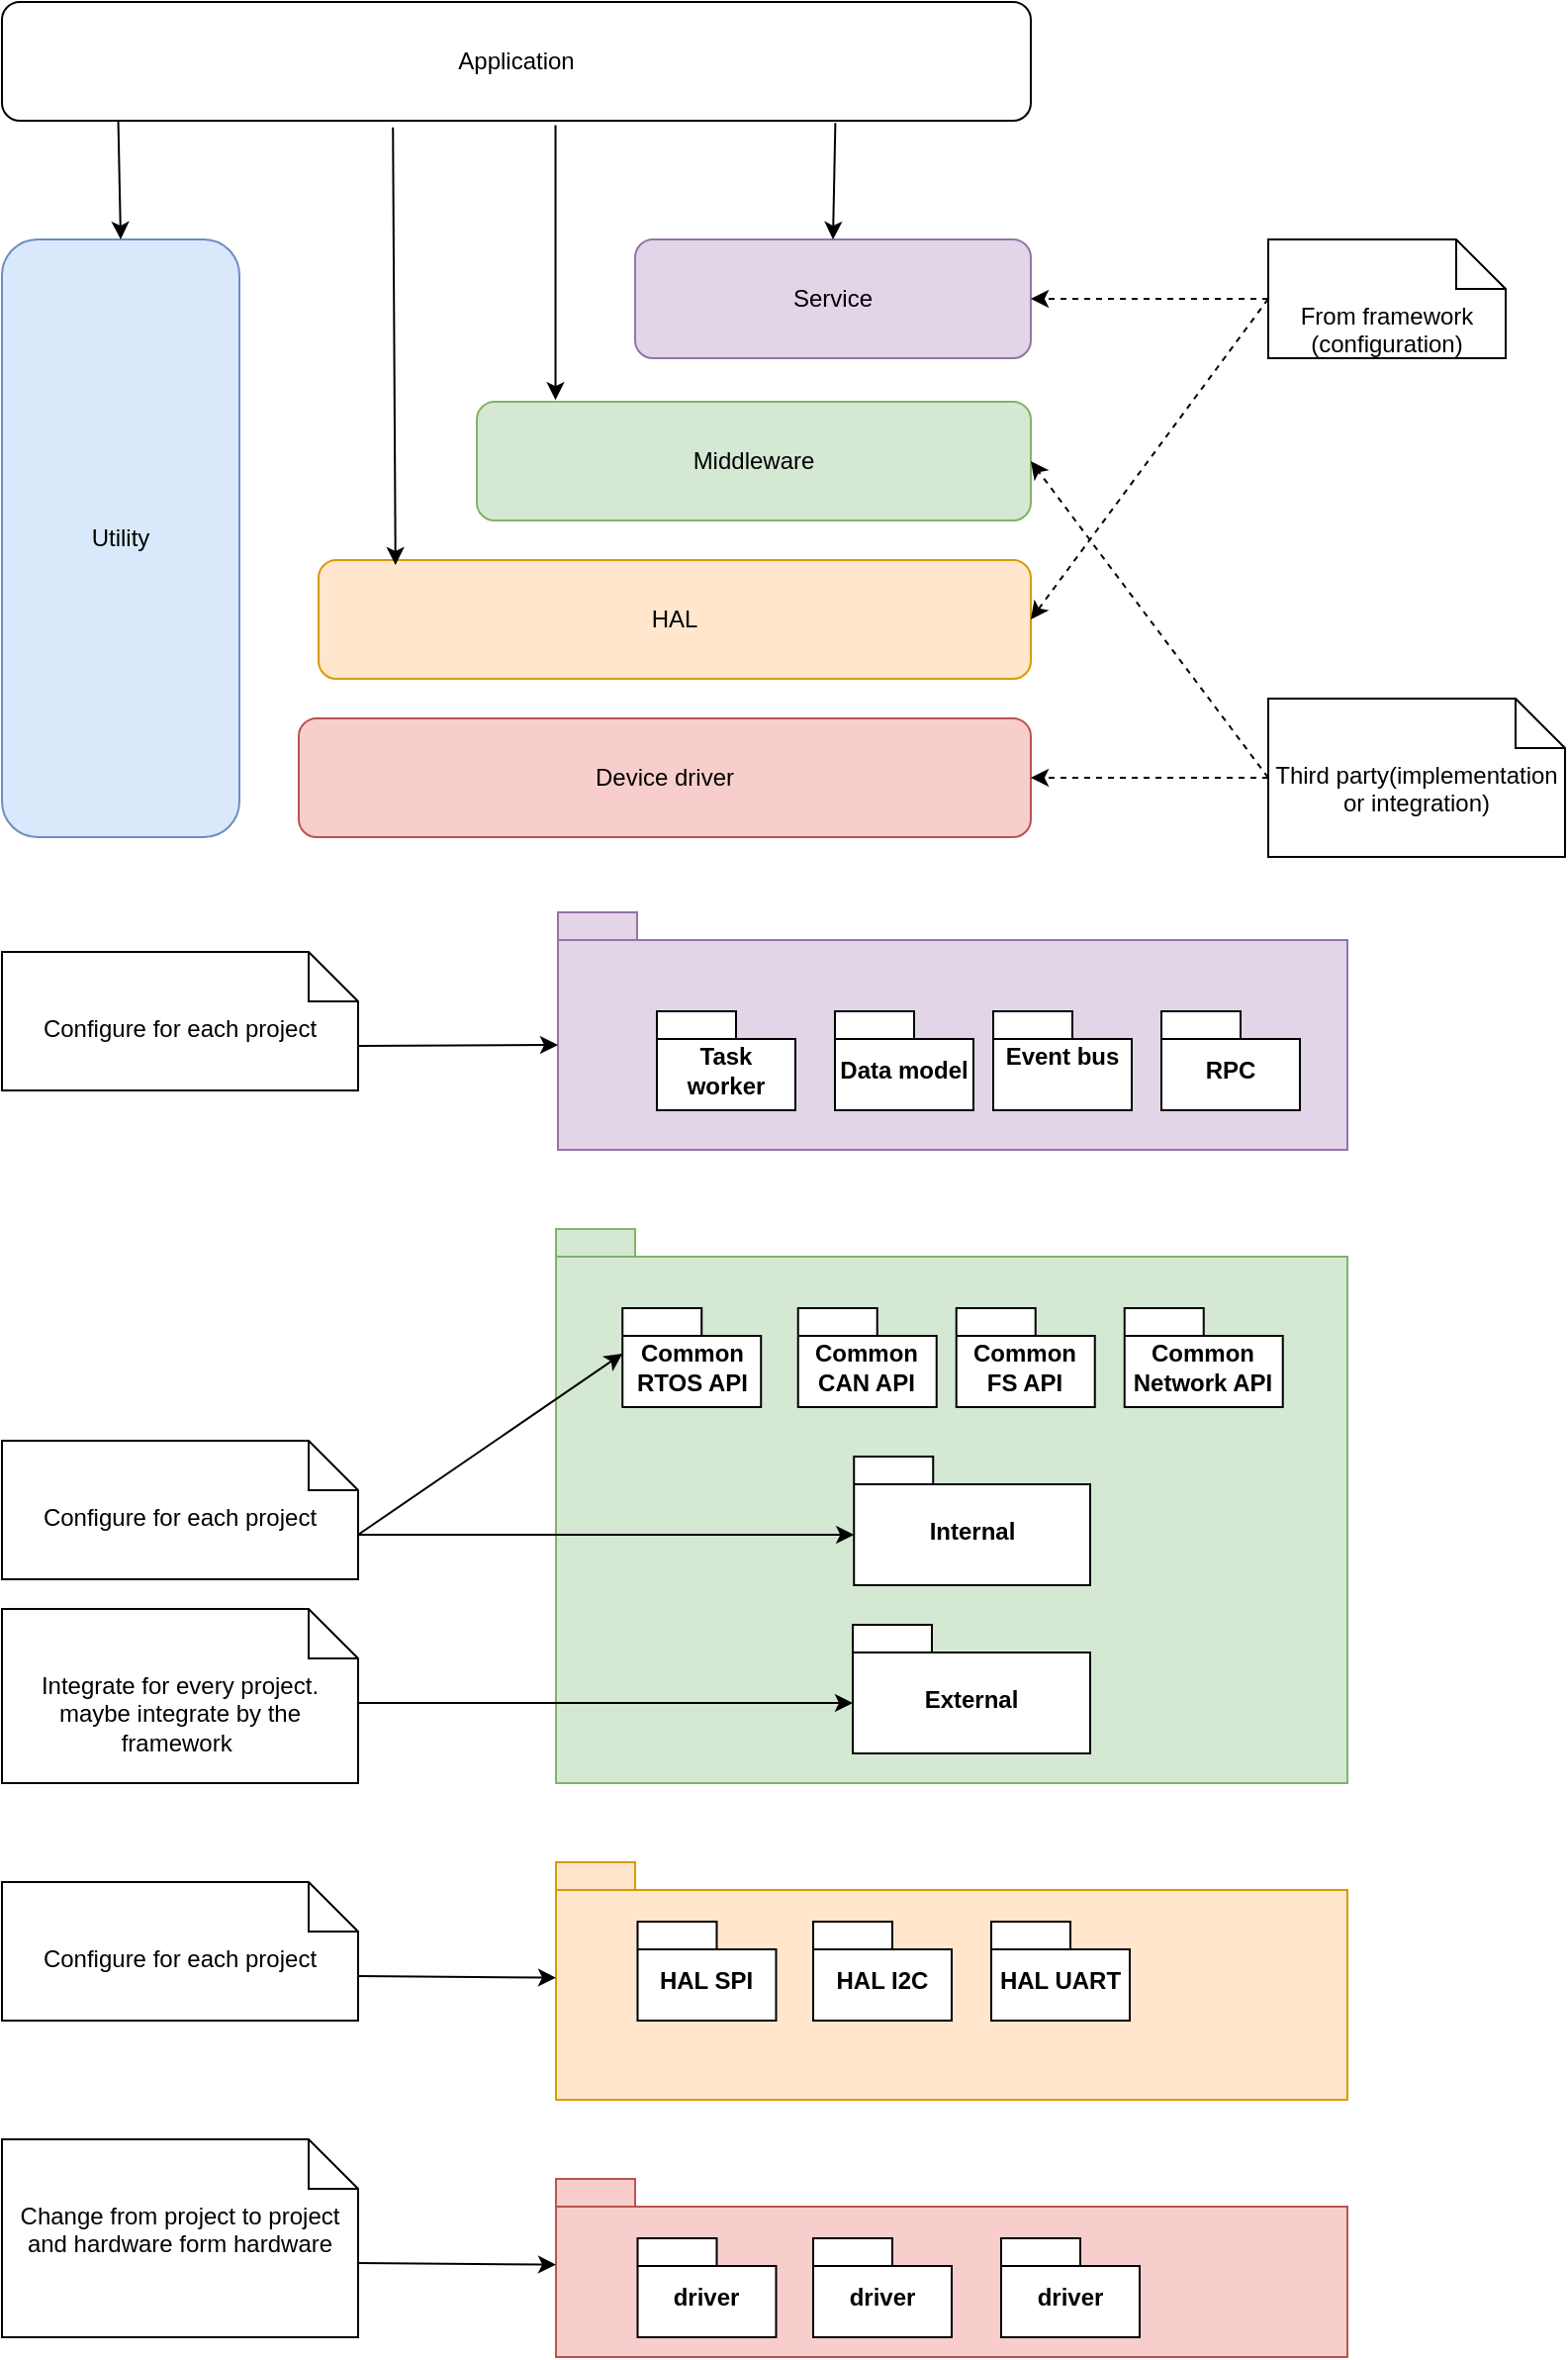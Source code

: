 <mxfile pages="2">
    <diagram id="LRWIJSUy15dSj3HW8Kv9" name="general architecture">
        <mxGraphModel dx="3064" dy="1662" grid="1" gridSize="10" guides="1" tooltips="1" connect="1" arrows="1" fold="1" page="1" pageScale="1" pageWidth="850" pageHeight="1100" math="0" shadow="0">
            <root>
                <mxCell id="0"/>
                <mxCell id="1" parent="0"/>
                <mxCell id="P1xHpq-xrE6-KQtxR4vC-1" value="Utility" style="rounded=1;whiteSpace=wrap;html=1;fillColor=#dae8fc;strokeColor=#6c8ebf;" parent="1" vertex="1">
                    <mxGeometry x="-1600" y="-980" width="120" height="302" as="geometry"/>
                </mxCell>
                <mxCell id="P1xHpq-xrE6-KQtxR4vC-3" value="Middleware" style="rounded=1;whiteSpace=wrap;html=1;fillColor=#d5e8d4;strokeColor=#82b366;" parent="1" vertex="1">
                    <mxGeometry x="-1360" y="-898" width="280" height="60" as="geometry"/>
                </mxCell>
                <mxCell id="P1xHpq-xrE6-KQtxR4vC-4" value="HAL" style="rounded=1;whiteSpace=wrap;html=1;fillColor=#ffe6cc;strokeColor=#d79b00;" parent="1" vertex="1">
                    <mxGeometry x="-1440" y="-818" width="360" height="60" as="geometry"/>
                </mxCell>
                <mxCell id="P1xHpq-xrE6-KQtxR4vC-6" value="Device driver" style="rounded=1;whiteSpace=wrap;html=1;fillColor=#f8cecc;strokeColor=#b85450;" parent="1" vertex="1">
                    <mxGeometry x="-1450" y="-738" width="370" height="60" as="geometry"/>
                </mxCell>
                <mxCell id="P1xHpq-xrE6-KQtxR4vC-7" value="From framework&lt;div&gt;(configuration)&lt;/div&gt;" style="shape=note2;boundedLbl=1;whiteSpace=wrap;html=1;size=25;verticalAlign=top;align=center;" parent="1" vertex="1">
                    <mxGeometry x="-960" y="-980" width="120" height="60" as="geometry"/>
                </mxCell>
                <mxCell id="P1xHpq-xrE6-KQtxR4vC-12" value="Third party(implementation or integration)" style="shape=note2;boundedLbl=1;whiteSpace=wrap;html=1;size=25;verticalAlign=top;align=center;" parent="1" vertex="1">
                    <mxGeometry x="-960" y="-748" width="150" height="80" as="geometry"/>
                </mxCell>
                <mxCell id="15kII1XaTbI3W1ZtqC0y-1" value="" style="shape=folder;fontStyle=1;spacingTop=10;tabWidth=40;tabHeight=14;tabPosition=left;html=1;whiteSpace=wrap;fillColor=#e1d5e7;strokeColor=#9673a6;" parent="1" vertex="1">
                    <mxGeometry x="-1319" y="-640" width="399" height="120" as="geometry"/>
                </mxCell>
                <mxCell id="15kII1XaTbI3W1ZtqC0y-2" value="Task worker" style="shape=folder;fontStyle=1;spacingTop=10;tabWidth=40;tabHeight=14;tabPosition=left;html=1;whiteSpace=wrap;" parent="1" vertex="1">
                    <mxGeometry x="-1269" y="-590" width="70" height="50" as="geometry"/>
                </mxCell>
                <mxCell id="15kII1XaTbI3W1ZtqC0y-3" value="Data model" style="shape=folder;fontStyle=1;spacingTop=10;tabWidth=40;tabHeight=14;tabPosition=left;html=1;whiteSpace=wrap;" parent="1" vertex="1">
                    <mxGeometry x="-1179" y="-590" width="70" height="50" as="geometry"/>
                </mxCell>
                <mxCell id="15kII1XaTbI3W1ZtqC0y-4" value="Event bus&lt;div&gt;&lt;br&gt;&lt;/div&gt;" style="shape=folder;fontStyle=1;spacingTop=10;tabWidth=40;tabHeight=14;tabPosition=left;html=1;whiteSpace=wrap;verticalAlign=middle;" parent="1" vertex="1">
                    <mxGeometry x="-1099" y="-590" width="70" height="50" as="geometry"/>
                </mxCell>
                <mxCell id="15kII1XaTbI3W1ZtqC0y-5" value="&lt;div&gt;RPC&lt;/div&gt;" style="shape=folder;fontStyle=1;spacingTop=10;tabWidth=40;tabHeight=14;tabPosition=left;html=1;whiteSpace=wrap;verticalAlign=middle;" parent="1" vertex="1">
                    <mxGeometry x="-1014" y="-590" width="70" height="50" as="geometry"/>
                </mxCell>
                <mxCell id="15kII1XaTbI3W1ZtqC0y-11" value="" style="shape=folder;fontStyle=1;spacingTop=10;tabWidth=40;tabHeight=14;tabPosition=left;html=1;whiteSpace=wrap;fillColor=#d5e8d4;strokeColor=#82b366;" parent="1" vertex="1">
                    <mxGeometry x="-1320" y="-480" width="400" height="280" as="geometry"/>
                </mxCell>
                <mxCell id="15kII1XaTbI3W1ZtqC0y-12" value="Internal" style="shape=folder;fontStyle=1;spacingTop=10;tabWidth=40;tabHeight=14;tabPosition=left;html=1;whiteSpace=wrap;" parent="1" vertex="1">
                    <mxGeometry x="-1169.38" y="-365" width="119.38" height="65" as="geometry"/>
                </mxCell>
                <mxCell id="15kII1XaTbI3W1ZtqC0y-13" value="External" style="shape=folder;fontStyle=1;spacingTop=10;tabWidth=40;tabHeight=14;tabPosition=left;html=1;whiteSpace=wrap;" parent="1" vertex="1">
                    <mxGeometry x="-1170" y="-280" width="120" height="65" as="geometry"/>
                </mxCell>
                <mxCell id="15kII1XaTbI3W1ZtqC0y-14" value="" style="shape=folder;fontStyle=1;spacingTop=10;tabWidth=40;tabHeight=14;tabPosition=left;html=1;whiteSpace=wrap;fillColor=#ffe6cc;strokeColor=#d79b00;" parent="1" vertex="1">
                    <mxGeometry x="-1320" y="-160" width="400" height="120" as="geometry"/>
                </mxCell>
                <mxCell id="15kII1XaTbI3W1ZtqC0y-15" value="HAL SPI" style="shape=folder;fontStyle=1;spacingTop=10;tabWidth=40;tabHeight=14;tabPosition=left;html=1;whiteSpace=wrap;" parent="1" vertex="1">
                    <mxGeometry x="-1278.75" y="-130" width="70" height="50" as="geometry"/>
                </mxCell>
                <mxCell id="15kII1XaTbI3W1ZtqC0y-16" value="HAL I2C" style="shape=folder;fontStyle=1;spacingTop=10;tabWidth=40;tabHeight=14;tabPosition=left;html=1;whiteSpace=wrap;" parent="1" vertex="1">
                    <mxGeometry x="-1190" y="-130" width="70" height="50" as="geometry"/>
                </mxCell>
                <mxCell id="15kII1XaTbI3W1ZtqC0y-17" value="HAL UART" style="shape=folder;fontStyle=1;spacingTop=10;tabWidth=40;tabHeight=14;tabPosition=left;html=1;whiteSpace=wrap;" parent="1" vertex="1">
                    <mxGeometry x="-1100" y="-130" width="70" height="50" as="geometry"/>
                </mxCell>
                <mxCell id="15kII1XaTbI3W1ZtqC0y-18" value="" style="shape=folder;fontStyle=1;spacingTop=10;tabWidth=40;tabHeight=14;tabPosition=left;html=1;whiteSpace=wrap;fillColor=#f8cecc;strokeColor=#b85450;" parent="1" vertex="1">
                    <mxGeometry x="-1320" width="400" height="90" as="geometry"/>
                </mxCell>
                <mxCell id="15kII1XaTbI3W1ZtqC0y-19" value="driver" style="shape=folder;fontStyle=1;spacingTop=10;tabWidth=40;tabHeight=14;tabPosition=left;html=1;whiteSpace=wrap;" parent="1" vertex="1">
                    <mxGeometry x="-1278.75" y="30" width="70" height="50" as="geometry"/>
                </mxCell>
                <mxCell id="15kII1XaTbI3W1ZtqC0y-20" value="driver" style="shape=folder;fontStyle=1;spacingTop=10;tabWidth=40;tabHeight=14;tabPosition=left;html=1;whiteSpace=wrap;" parent="1" vertex="1">
                    <mxGeometry x="-1190" y="30" width="70" height="50" as="geometry"/>
                </mxCell>
                <mxCell id="15kII1XaTbI3W1ZtqC0y-21" value="driver" style="shape=folder;fontStyle=1;spacingTop=10;tabWidth=40;tabHeight=14;tabPosition=left;html=1;whiteSpace=wrap;" parent="1" vertex="1">
                    <mxGeometry x="-1095" y="30" width="70" height="50" as="geometry"/>
                </mxCell>
                <mxCell id="6vtoIBtiP7Qtt_uZDNov-2" value="Change from project to project and hardware form hardware" style="shape=note2;boundedLbl=1;whiteSpace=wrap;html=1;size=25;verticalAlign=top;align=center;" parent="1" vertex="1">
                    <mxGeometry x="-1600" y="-20" width="180" height="100" as="geometry"/>
                </mxCell>
                <mxCell id="6vtoIBtiP7Qtt_uZDNov-3" value="" style="endArrow=classic;html=1;rounded=0;exitX=0;exitY=0;exitDx=180;exitDy=62.5;exitPerimeter=0;" parent="1" source="6vtoIBtiP7Qtt_uZDNov-2" target="15kII1XaTbI3W1ZtqC0y-18" edge="1">
                    <mxGeometry width="50" height="50" relative="1" as="geometry">
                        <mxPoint x="-1250" y="-180" as="sourcePoint"/>
                        <mxPoint x="-1200" y="-230" as="targetPoint"/>
                    </mxGeometry>
                </mxCell>
                <mxCell id="6vtoIBtiP7Qtt_uZDNov-4" value="Configure for each project" style="shape=note2;boundedLbl=1;whiteSpace=wrap;html=1;size=25;verticalAlign=top;align=center;" parent="1" vertex="1">
                    <mxGeometry x="-1600" y="-150" width="180" height="70" as="geometry"/>
                </mxCell>
                <mxCell id="6vtoIBtiP7Qtt_uZDNov-5" value="" style="endArrow=classic;html=1;rounded=0;exitX=0;exitY=0;exitDx=180;exitDy=47.5;exitPerimeter=0;" parent="1" source="6vtoIBtiP7Qtt_uZDNov-4" target="15kII1XaTbI3W1ZtqC0y-14" edge="1">
                    <mxGeometry width="50" height="50" relative="1" as="geometry">
                        <mxPoint x="-1250" y="-60" as="sourcePoint"/>
                        <mxPoint x="-1200" y="-110" as="targetPoint"/>
                    </mxGeometry>
                </mxCell>
                <mxCell id="6vtoIBtiP7Qtt_uZDNov-6" value="Configure for each project" style="shape=note2;boundedLbl=1;whiteSpace=wrap;html=1;size=25;verticalAlign=top;align=center;" parent="1" vertex="1">
                    <mxGeometry x="-1600" y="-373" width="180" height="70" as="geometry"/>
                </mxCell>
                <mxCell id="6vtoIBtiP7Qtt_uZDNov-7" value="" style="endArrow=classic;html=1;rounded=0;exitX=0;exitY=0;exitDx=180;exitDy=47.5;exitPerimeter=0;entryX=0;entryY=0;entryDx=0;entryDy=39.5;entryPerimeter=0;" parent="1" source="6vtoIBtiP7Qtt_uZDNov-6" target="15kII1XaTbI3W1ZtqC0y-12" edge="1">
                    <mxGeometry width="50" height="50" relative="1" as="geometry">
                        <mxPoint x="-1250" y="-60" as="sourcePoint"/>
                        <mxPoint x="-1200" y="-110" as="targetPoint"/>
                    </mxGeometry>
                </mxCell>
                <mxCell id="6vtoIBtiP7Qtt_uZDNov-8" value="Integrate for every project. maybe integrate by the framework&amp;nbsp;" style="shape=note2;boundedLbl=1;whiteSpace=wrap;html=1;size=25;verticalAlign=top;align=center;" parent="1" vertex="1">
                    <mxGeometry x="-1600" y="-288" width="180" height="88" as="geometry"/>
                </mxCell>
                <mxCell id="6vtoIBtiP7Qtt_uZDNov-9" value="" style="endArrow=classic;html=1;rounded=0;exitX=0;exitY=0;exitDx=180;exitDy=47.5;exitPerimeter=0;entryX=0;entryY=0;entryDx=0;entryDy=39.5;entryPerimeter=0;" parent="1" source="6vtoIBtiP7Qtt_uZDNov-8" target="15kII1XaTbI3W1ZtqC0y-13" edge="1">
                    <mxGeometry width="50" height="50" relative="1" as="geometry">
                        <mxPoint x="-1250" y="-60" as="sourcePoint"/>
                        <mxPoint x="-1200" y="-110" as="targetPoint"/>
                    </mxGeometry>
                </mxCell>
                <mxCell id="6vtoIBtiP7Qtt_uZDNov-12" value="Configure for each project" style="shape=note2;boundedLbl=1;whiteSpace=wrap;html=1;size=25;verticalAlign=top;align=center;" parent="1" vertex="1">
                    <mxGeometry x="-1600" y="-620" width="180" height="70" as="geometry"/>
                </mxCell>
                <mxCell id="6vtoIBtiP7Qtt_uZDNov-13" value="" style="endArrow=classic;html=1;rounded=0;exitX=0;exitY=0;exitDx=180;exitDy=47.5;exitPerimeter=0;entryX=0;entryY=0;entryDx=0;entryDy=67;entryPerimeter=0;" parent="1" source="6vtoIBtiP7Qtt_uZDNov-12" target="15kII1XaTbI3W1ZtqC0y-1" edge="1">
                    <mxGeometry width="50" height="50" relative="1" as="geometry">
                        <mxPoint x="-1249" y="-280" as="sourcePoint"/>
                        <mxPoint x="-1199" y="-330" as="targetPoint"/>
                    </mxGeometry>
                </mxCell>
                <mxCell id="P1xHpq-xrE6-KQtxR4vC-2" value="Service" style="rounded=1;whiteSpace=wrap;html=1;fillColor=#e1d5e7;strokeColor=#9673a6;" parent="1" vertex="1">
                    <mxGeometry x="-1280" y="-980" width="200" height="60" as="geometry"/>
                </mxCell>
                <mxCell id="2" value="Application" style="rounded=1;whiteSpace=wrap;html=1;" parent="1" vertex="1">
                    <mxGeometry x="-1600" y="-1100" width="520" height="60" as="geometry"/>
                </mxCell>
                <mxCell id="3" value="" style="endArrow=classic;html=1;exitX=0.81;exitY=1.019;exitDx=0;exitDy=0;entryX=0.5;entryY=0;entryDx=0;entryDy=0;exitPerimeter=0;" parent="1" source="2" target="P1xHpq-xrE6-KQtxR4vC-2" edge="1">
                    <mxGeometry width="50" height="50" relative="1" as="geometry">
                        <mxPoint x="-1160" y="-1000" as="sourcePoint"/>
                        <mxPoint x="-1110" y="-930" as="targetPoint"/>
                    </mxGeometry>
                </mxCell>
                <mxCell id="4" value="" style="endArrow=classic;html=1;entryX=0.5;entryY=0;entryDx=0;entryDy=0;exitX=0.113;exitY=1;exitDx=0;exitDy=0;exitPerimeter=0;" parent="1" source="2" target="P1xHpq-xrE6-KQtxR4vC-1" edge="1">
                    <mxGeometry width="50" height="50" relative="1" as="geometry">
                        <mxPoint x="-1740" y="-1000" as="sourcePoint"/>
                        <mxPoint x="-1120" y="-980" as="targetPoint"/>
                    </mxGeometry>
                </mxCell>
                <mxCell id="5" value="" style="endArrow=classic;html=1;entryX=0.142;entryY=-0.015;entryDx=0;entryDy=0;entryPerimeter=0;exitX=0.538;exitY=1.037;exitDx=0;exitDy=0;exitPerimeter=0;" parent="1" source="2" target="P1xHpq-xrE6-KQtxR4vC-3" edge="1">
                    <mxGeometry width="50" height="50" relative="1" as="geometry">
                        <mxPoint x="-1220" y="-800" as="sourcePoint"/>
                        <mxPoint x="-1170" y="-850" as="targetPoint"/>
                    </mxGeometry>
                </mxCell>
                <mxCell id="6" value="" style="endArrow=classic;html=1;exitX=0.38;exitY=1.056;exitDx=0;exitDy=0;exitPerimeter=0;entryX=0.108;entryY=0.041;entryDx=0;entryDy=0;entryPerimeter=0;" parent="1" source="2" target="P1xHpq-xrE6-KQtxR4vC-4" edge="1">
                    <mxGeometry width="50" height="50" relative="1" as="geometry">
                        <mxPoint x="-1220" y="-800" as="sourcePoint"/>
                        <mxPoint x="-1170" y="-850" as="targetPoint"/>
                    </mxGeometry>
                </mxCell>
                <mxCell id="9" value="" style="endArrow=classic;html=1;dashed=1;exitX=0;exitY=0.5;exitDx=0;exitDy=0;exitPerimeter=0;entryX=1;entryY=0.5;entryDx=0;entryDy=0;" parent="1" source="P1xHpq-xrE6-KQtxR4vC-7" target="P1xHpq-xrE6-KQtxR4vC-2" edge="1">
                    <mxGeometry width="50" height="50" relative="1" as="geometry">
                        <mxPoint x="-1220" y="-800" as="sourcePoint"/>
                        <mxPoint x="-1170" y="-850" as="targetPoint"/>
                    </mxGeometry>
                </mxCell>
                <mxCell id="10" value="" style="endArrow=classic;html=1;dashed=1;entryX=1;entryY=0.5;entryDx=0;entryDy=0;" parent="1" target="P1xHpq-xrE6-KQtxR4vC-4" edge="1">
                    <mxGeometry width="50" height="50" relative="1" as="geometry">
                        <mxPoint x="-960" y="-950" as="sourcePoint"/>
                        <mxPoint x="-1070" y="-940" as="targetPoint"/>
                    </mxGeometry>
                </mxCell>
                <mxCell id="11" value="" style="endArrow=classic;html=1;dashed=1;entryX=1;entryY=0.5;entryDx=0;entryDy=0;exitX=0;exitY=0.5;exitDx=0;exitDy=0;exitPerimeter=0;" parent="1" source="P1xHpq-xrE6-KQtxR4vC-12" target="P1xHpq-xrE6-KQtxR4vC-6" edge="1">
                    <mxGeometry width="50" height="50" relative="1" as="geometry">
                        <mxPoint x="-950" y="-940" as="sourcePoint"/>
                        <mxPoint x="-1070" y="-778" as="targetPoint"/>
                    </mxGeometry>
                </mxCell>
                <mxCell id="12" value="" style="endArrow=classic;html=1;dashed=1;entryX=1;entryY=0.5;entryDx=0;entryDy=0;exitX=0;exitY=0.5;exitDx=0;exitDy=0;exitPerimeter=0;" parent="1" source="P1xHpq-xrE6-KQtxR4vC-12" target="P1xHpq-xrE6-KQtxR4vC-3" edge="1">
                    <mxGeometry width="50" height="50" relative="1" as="geometry">
                        <mxPoint x="-960" y="-710" as="sourcePoint"/>
                        <mxPoint x="-1070" y="-698" as="targetPoint"/>
                    </mxGeometry>
                </mxCell>
                <mxCell id="15kII1XaTbI3W1ZtqC0y-7" value="Common RTOS API" style="shape=folder;fontStyle=1;spacingTop=10;tabWidth=40;tabHeight=14;tabPosition=left;html=1;whiteSpace=wrap;" parent="1" vertex="1">
                    <mxGeometry x="-1286.38" y="-440" width="70" height="50" as="geometry"/>
                </mxCell>
                <mxCell id="15kII1XaTbI3W1ZtqC0y-8" value="Common CAN API" style="shape=folder;fontStyle=1;spacingTop=10;tabWidth=40;tabHeight=14;tabPosition=left;html=1;whiteSpace=wrap;" parent="1" vertex="1">
                    <mxGeometry x="-1197.63" y="-440" width="70" height="50" as="geometry"/>
                </mxCell>
                <mxCell id="15kII1XaTbI3W1ZtqC0y-9" value="Common FS API" style="shape=folder;fontStyle=1;spacingTop=10;tabWidth=40;tabHeight=14;tabPosition=left;html=1;whiteSpace=wrap;" parent="1" vertex="1">
                    <mxGeometry x="-1117.63" y="-440" width="70" height="50" as="geometry"/>
                </mxCell>
                <mxCell id="15kII1XaTbI3W1ZtqC0y-10" value="Common Network API" style="shape=folder;fontStyle=1;spacingTop=10;tabWidth=40;tabHeight=14;tabPosition=left;html=1;whiteSpace=wrap;" parent="1" vertex="1">
                    <mxGeometry x="-1032.63" y="-440" width="80" height="50" as="geometry"/>
                </mxCell>
                <mxCell id="13" value="" style="endArrow=classic;html=1;rounded=0;exitX=0;exitY=0;exitDx=180;exitDy=47.5;exitPerimeter=0;entryX=0;entryY=0;entryDx=0;entryDy=23;entryPerimeter=0;" parent="1" source="6vtoIBtiP7Qtt_uZDNov-6" target="15kII1XaTbI3W1ZtqC0y-7" edge="1">
                    <mxGeometry width="50" height="50" relative="1" as="geometry">
                        <mxPoint x="-1410" y="-562" as="sourcePoint"/>
                        <mxPoint x="-1309" y="-563" as="targetPoint"/>
                    </mxGeometry>
                </mxCell>
            </root>
        </mxGraphModel>
    </diagram>
    <diagram name="detail architecture" id="PjaPGXbB1nXkiQnc7hHO">
        <mxGraphModel dx="2214" dy="1662" grid="1" gridSize="10" guides="1" tooltips="1" connect="1" arrows="1" fold="1" page="1" pageScale="1" pageWidth="850" pageHeight="1100" math="0" shadow="0">
            <root>
                <mxCell id="0"/>
                <mxCell id="1" parent="0"/>
                <mxCell id="14h0KyfkH0kQeiESOkpt-46" value="" style="rounded=1;whiteSpace=wrap;html=1;fillColor=#ffe6cc;strokeColor=#d79b00;" parent="1" vertex="1">
                    <mxGeometry x="20" y="431" width="800" height="159" as="geometry"/>
                </mxCell>
                <mxCell id="14h0KyfkH0kQeiESOkpt-43" value="" style="rounded=1;whiteSpace=wrap;html=1;fillColor=#d5e8d4;strokeColor=#82b366;" parent="1" vertex="1">
                    <mxGeometry x="-400" y="80" width="1050" height="330" as="geometry"/>
                </mxCell>
                <mxCell id="14h0KyfkH0kQeiESOkpt-41" value="" style="rounded=1;whiteSpace=wrap;html=1;fillColor=#e1d5e7;strokeColor=#9673a6;" parent="1" vertex="1">
                    <mxGeometry x="-400" y="-40" width="1050" height="110" as="geometry"/>
                </mxCell>
                <mxCell id="14h0KyfkH0kQeiESOkpt-39" value="" style="rounded=1;whiteSpace=wrap;html=1;fillColor=#dae8fc;strokeColor=#6c8ebf;arcSize=20;" parent="1" vertex="1">
                    <mxGeometry x="820" y="100" width="300" height="290" as="geometry"/>
                </mxCell>
                <mxCell id="14h0KyfkH0kQeiESOkpt-1" value="HAL" style="rounded=1;whiteSpace=wrap;html=1;" parent="1" vertex="1">
                    <mxGeometry x="40" y="481" width="760" height="60" as="geometry"/>
                </mxCell>
                <mxCell id="14h0KyfkH0kQeiESOkpt-2" value="MCU vendor A" style="rounded=1;whiteSpace=wrap;html=1;fillColor=#f8cecc;strokeColor=#b85450;" parent="1" vertex="1">
                    <mxGeometry x="35" y="680" width="125" height="60" as="geometry"/>
                </mxCell>
                <mxCell id="14h0KyfkH0kQeiESOkpt-3" value="MCU vendor B" style="rounded=1;whiteSpace=wrap;html=1;fillColor=#f8cecc;strokeColor=#b85450;" parent="1" vertex="1">
                    <mxGeometry x="200" y="680" width="120" height="60" as="geometry"/>
                </mxCell>
                <mxCell id="14h0KyfkH0kQeiESOkpt-4" value="MCU vendor C" style="rounded=1;whiteSpace=wrap;html=1;fillColor=#f8cecc;strokeColor=#b85450;" parent="1" vertex="1">
                    <mxGeometry x="360" y="680" width="120" height="60" as="geometry"/>
                </mxCell>
                <mxCell id="14h0KyfkH0kQeiESOkpt-5" value="MCU vendor D" style="rounded=1;whiteSpace=wrap;html=1;fillColor=#f8cecc;strokeColor=#b85450;" parent="1" vertex="1">
                    <mxGeometry x="520" y="680" width="120" height="60" as="geometry"/>
                </mxCell>
                <mxCell id="14h0KyfkH0kQeiESOkpt-6" value="MCU vendor E" style="rounded=1;whiteSpace=wrap;html=1;fillColor=#f8cecc;strokeColor=#b85450;" parent="1" vertex="1">
                    <mxGeometry x="670" y="680" width="120" height="60" as="geometry"/>
                </mxCell>
                <mxCell id="14h0KyfkH0kQeiESOkpt-7" value="PHY HAL" style="rounded=1;whiteSpace=wrap;html=1;" parent="1" vertex="1">
                    <mxGeometry x="520" y="451" width="120" height="60" as="geometry"/>
                </mxCell>
                <mxCell id="14h0KyfkH0kQeiESOkpt-8" value="Network stack" style="rounded=1;whiteSpace=wrap;html=1;" parent="1" vertex="1">
                    <mxGeometry x="520" y="220" width="120" height="180" as="geometry"/>
                </mxCell>
                <mxCell id="14h0KyfkH0kQeiESOkpt-10" value="Use" style="endArrow=open;endSize=12;dashed=1;html=1;rounded=0;exitX=0.5;exitY=1;exitDx=0;exitDy=0;" parent="1" source="14h0KyfkH0kQeiESOkpt-8" target="14h0KyfkH0kQeiESOkpt-7" edge="1">
                    <mxGeometry width="160" relative="1" as="geometry">
                        <mxPoint x="320" y="440" as="sourcePoint"/>
                        <mxPoint x="480" y="440" as="targetPoint"/>
                    </mxGeometry>
                </mxCell>
                <mxCell id="14h0KyfkH0kQeiESOkpt-11" value="Logging" style="rounded=1;whiteSpace=wrap;html=1;" parent="1" vertex="1">
                    <mxGeometry x="840" y="200" width="120" height="180" as="geometry"/>
                </mxCell>
                <mxCell id="14h0KyfkH0kQeiESOkpt-12" value="UART HAL" style="rounded=1;whiteSpace=wrap;html=1;" parent="1" vertex="1">
                    <mxGeometry x="680" y="451" width="120" height="60" as="geometry"/>
                </mxCell>
                <mxCell id="14h0KyfkH0kQeiESOkpt-15" value="SPI HAL" style="rounded=1;whiteSpace=wrap;html=1;" parent="1" vertex="1">
                    <mxGeometry x="40" y="441" width="120" height="60" as="geometry"/>
                </mxCell>
                <mxCell id="14h0KyfkH0kQeiESOkpt-16" value="Flash driver" style="rounded=1;whiteSpace=wrap;html=1;" parent="1" vertex="1">
                    <mxGeometry x="38.75" y="340" width="122.5" height="60" as="geometry"/>
                </mxCell>
                <mxCell id="14h0KyfkH0kQeiESOkpt-17" value="I2C HAL" style="rounded=1;whiteSpace=wrap;html=1;" parent="1" vertex="1">
                    <mxGeometry x="280" y="441" width="120" height="60" as="geometry"/>
                </mxCell>
                <mxCell id="14h0KyfkH0kQeiESOkpt-18" value="EEPROM Driver" style="rounded=1;whiteSpace=wrap;html=1;" parent="1" vertex="1">
                    <mxGeometry x="200" y="220" width="120" height="180" as="geometry"/>
                </mxCell>
                <mxCell id="14h0KyfkH0kQeiESOkpt-20" value="Use" style="endArrow=open;endSize=12;dashed=1;html=1;rounded=0;exitX=0.5;exitY=1;exitDx=0;exitDy=0;" parent="1" source="14h0KyfkH0kQeiESOkpt-16" target="14h0KyfkH0kQeiESOkpt-15" edge="1">
                    <mxGeometry x="0.25" width="160" relative="1" as="geometry">
                        <mxPoint x="190" y="230" as="sourcePoint"/>
                        <mxPoint x="190" y="470" as="targetPoint"/>
                        <mxPoint as="offset"/>
                    </mxGeometry>
                </mxCell>
                <mxCell id="14h0KyfkH0kQeiESOkpt-21" value="Use" style="endArrow=open;endSize=12;dashed=1;html=1;rounded=0;exitX=0.5;exitY=1;exitDx=0;exitDy=0;entryX=0.25;entryY=0;entryDx=0;entryDy=0;" parent="1" source="14h0KyfkH0kQeiESOkpt-18" target="14h0KyfkH0kQeiESOkpt-17" edge="1">
                    <mxGeometry x="0.25" width="160" relative="1" as="geometry">
                        <mxPoint x="110" y="410" as="sourcePoint"/>
                        <mxPoint x="110" y="450" as="targetPoint"/>
                        <mxPoint as="offset"/>
                        <Array as="points">
                            <mxPoint x="260" y="420"/>
                            <mxPoint x="310" y="420"/>
                        </Array>
                    </mxGeometry>
                </mxCell>
                <mxCell id="14h0KyfkH0kQeiESOkpt-22" value="File system" style="rounded=1;whiteSpace=wrap;html=1;" parent="1" vertex="1">
                    <mxGeometry x="41.25" y="220" width="120" height="60" as="geometry"/>
                </mxCell>
                <mxCell id="14h0KyfkH0kQeiESOkpt-23" value="Use" style="endArrow=open;endSize=12;dashed=1;html=1;rounded=0;exitX=0.5;exitY=1;exitDx=0;exitDy=0;" parent="1" source="14h0KyfkH0kQeiESOkpt-22" target="14h0KyfkH0kQeiESOkpt-16" edge="1">
                    <mxGeometry width="160" relative="1" as="geometry">
                        <mxPoint x="320" y="190" as="sourcePoint"/>
                        <mxPoint x="480" y="190" as="targetPoint"/>
                    </mxGeometry>
                </mxCell>
                <mxCell id="14h0KyfkH0kQeiESOkpt-25" value="CAN Driver" style="rounded=1;whiteSpace=wrap;html=1;" parent="1" vertex="1">
                    <mxGeometry x="-100" y="220" width="120" height="180" as="geometry"/>
                </mxCell>
                <mxCell id="14h0KyfkH0kQeiESOkpt-26" value="Use" style="endArrow=open;endSize=12;dashed=1;html=1;rounded=0;exitX=0.5;exitY=1;exitDx=0;exitDy=0;entryX=0;entryY=0.5;entryDx=0;entryDy=0;" parent="1" source="14h0KyfkH0kQeiESOkpt-25" target="14h0KyfkH0kQeiESOkpt-15" edge="1">
                    <mxGeometry x="-0.333" width="160" relative="1" as="geometry">
                        <mxPoint x="111" y="290" as="sourcePoint"/>
                        <mxPoint x="110" y="350" as="targetPoint"/>
                        <Array as="points">
                            <mxPoint x="-40" y="470"/>
                        </Array>
                        <mxPoint as="offset"/>
                    </mxGeometry>
                </mxCell>
                <mxCell id="14h0KyfkH0kQeiESOkpt-27" value="Sensor Driver" style="rounded=1;whiteSpace=wrap;html=1;" parent="1" vertex="1">
                    <mxGeometry x="360" y="220" width="120" height="180" as="geometry"/>
                </mxCell>
                <mxCell id="14h0KyfkH0kQeiESOkpt-28" value="Use" style="endArrow=open;endSize=12;dashed=1;html=1;rounded=0;exitX=0.5;exitY=1;exitDx=0;exitDy=0;entryX=0.75;entryY=0;entryDx=0;entryDy=0;" parent="1" source="14h0KyfkH0kQeiESOkpt-27" target="14h0KyfkH0kQeiESOkpt-17" edge="1">
                    <mxGeometry width="160" relative="1" as="geometry">
                        <mxPoint x="320" y="360" as="sourcePoint"/>
                        <mxPoint x="480" y="360" as="targetPoint"/>
                        <Array as="points">
                            <mxPoint x="420" y="420"/>
                            <mxPoint x="370" y="420"/>
                        </Array>
                    </mxGeometry>
                </mxCell>
                <mxCell id="14h0KyfkH0kQeiESOkpt-29" value="Common Filesystem API" style="rounded=1;whiteSpace=wrap;html=1;" parent="1" vertex="1">
                    <mxGeometry x="41.25" y="100" width="120" height="60" as="geometry"/>
                </mxCell>
                <mxCell id="14h0KyfkH0kQeiESOkpt-30" value="Common CAN API" style="rounded=1;whiteSpace=wrap;html=1;" parent="1" vertex="1">
                    <mxGeometry x="-100" y="100" width="120" height="60" as="geometry"/>
                </mxCell>
                <mxCell id="14h0KyfkH0kQeiESOkpt-31" value="Common Network API" style="rounded=1;whiteSpace=wrap;html=1;" parent="1" vertex="1">
                    <mxGeometry x="510" y="100" width="120" height="60" as="geometry"/>
                </mxCell>
                <mxCell id="14h0KyfkH0kQeiESOkpt-33" value="State machine" style="rounded=1;whiteSpace=wrap;html=1;" parent="1" vertex="1">
                    <mxGeometry x="980" y="190" width="120" height="40" as="geometry"/>
                </mxCell>
                <mxCell id="14h0KyfkH0kQeiESOkpt-34" value="Queue" style="rounded=1;whiteSpace=wrap;html=1;" parent="1" vertex="1">
                    <mxGeometry x="980" y="240" width="120" height="40" as="geometry"/>
                </mxCell>
                <mxCell id="14h0KyfkH0kQeiESOkpt-35" value="Ring buffer" style="rounded=1;whiteSpace=wrap;html=1;" parent="1" vertex="1">
                    <mxGeometry x="980" y="290" width="120" height="40" as="geometry"/>
                </mxCell>
                <mxCell id="14h0KyfkH0kQeiESOkpt-36" value="Stack" style="rounded=1;whiteSpace=wrap;html=1;" parent="1" vertex="1">
                    <mxGeometry x="980" y="340" width="120" height="40" as="geometry"/>
                </mxCell>
                <mxCell id="14h0KyfkH0kQeiESOkpt-38" value="Common Logging API" style="rounded=1;whiteSpace=wrap;html=1;" parent="1" vertex="1">
                    <mxGeometry x="840" y="120" width="120" height="60" as="geometry"/>
                </mxCell>
                <mxCell id="14h0KyfkH0kQeiESOkpt-48" value="RTOS B" style="rounded=1;whiteSpace=wrap;html=1;" parent="1" vertex="1">
                    <mxGeometry x="-250" y="220" width="120" height="180" as="geometry"/>
                </mxCell>
                <mxCell id="14h0KyfkH0kQeiESOkpt-49" value="RTOS A" style="rounded=1;whiteSpace=wrap;html=1;" parent="1" vertex="1">
                    <mxGeometry x="-390" y="220" width="120" height="180" as="geometry"/>
                </mxCell>
                <mxCell id="14h0KyfkH0kQeiESOkpt-50" value="Common RTOS API" style="rounded=1;whiteSpace=wrap;html=1;" parent="1" vertex="1">
                    <mxGeometry x="-390" y="100" width="260" height="60" as="geometry"/>
                </mxCell>
                <mxCell id="14h0KyfkH0kQeiESOkpt-52" value="Task worker" style="rounded=1;whiteSpace=wrap;html=1;" parent="1" vertex="1">
                    <mxGeometry x="-390" y="-10" width="200" height="60" as="geometry"/>
                </mxCell>
                <mxCell id="14h0KyfkH0kQeiESOkpt-53" value="Data model" style="rounded=1;whiteSpace=wrap;html=1;" parent="1" vertex="1">
                    <mxGeometry x="-180" y="-10" width="200" height="60" as="geometry"/>
                </mxCell>
                <mxCell id="14h0KyfkH0kQeiESOkpt-54" value="Event bus" style="rounded=1;whiteSpace=wrap;html=1;" parent="1" vertex="1">
                    <mxGeometry x="35" y="-10" width="198.75" height="60" as="geometry"/>
                </mxCell>
                <mxCell id="14h0KyfkH0kQeiESOkpt-55" value="RPC" style="rounded=1;whiteSpace=wrap;html=1;" parent="1" vertex="1">
                    <mxGeometry x="250" y="-10" width="198.75" height="60" as="geometry"/>
                </mxCell>
                <mxCell id="14h0KyfkH0kQeiESOkpt-56" value="Message parser" style="rounded=1;whiteSpace=wrap;html=1;" parent="1" vertex="1">
                    <mxGeometry x="461.25" y="-10" width="168.75" height="60" as="geometry"/>
                </mxCell>
                <mxCell id="NEsWuC7n4RuJH0t8HrFY-1" value="Middleware may come from us or vendor&lt;div&gt;&lt;br&gt;&lt;/div&gt;&lt;div&gt;From us: we are using Cmake and each component is a library.&lt;/div&gt;&lt;div&gt;&lt;br&gt;&lt;/div&gt;&lt;div&gt;From vendor: propably a bunch of source and header files.&lt;/div&gt;&lt;div&gt;&lt;br&gt;&lt;/div&gt;&lt;div&gt;Need to consider this point when design&lt;/div&gt;&lt;div&gt;&lt;br&gt;&lt;/div&gt;" style="shape=note2;boundedLbl=1;whiteSpace=wrap;html=1;size=25;verticalAlign=top;align=center;" parent="1" vertex="1">
                    <mxGeometry x="-810" y="200" width="260" height="190" as="geometry"/>
                </mxCell>
                <mxCell id="NEsWuC7n4RuJH0t8HrFY-2" value="" style="endArrow=classic;html=1;rounded=0;exitX=0;exitY=0;exitDx=260;exitDy=107.5;exitPerimeter=0;" parent="1" source="NEsWuC7n4RuJH0t8HrFY-1" target="14h0KyfkH0kQeiESOkpt-49" edge="1">
                    <mxGeometry width="50" height="50" relative="1" as="geometry">
                        <mxPoint x="-310" y="240" as="sourcePoint"/>
                        <mxPoint x="-260" y="190" as="targetPoint"/>
                    </mxGeometry>
                </mxCell>
                <mxCell id="NEsWuC7n4RuJH0t8HrFY-3" value="Interface" style="rounded=1;whiteSpace=wrap;html=1;" parent="1" vertex="1">
                    <mxGeometry x="38.75" y="520" width="760" height="40" as="geometry"/>
                </mxCell>
                <mxCell id="NEsWuC7n4RuJH0t8HrFY-4" value="Implement" style="endArrow=block;dashed=1;endFill=0;endSize=12;html=1;rounded=0;exitX=0.5;exitY=0;exitDx=0;exitDy=0;entryX=0.076;entryY=1;entryDx=0;entryDy=0;entryPerimeter=0;" parent="1" source="14h0KyfkH0kQeiESOkpt-2" target="NEsWuC7n4RuJH0t8HrFY-3" edge="1">
                    <mxGeometry width="160" relative="1" as="geometry">
                        <mxPoint x="250" y="460" as="sourcePoint"/>
                        <mxPoint x="410" y="460" as="targetPoint"/>
                    </mxGeometry>
                </mxCell>
                <mxCell id="NEsWuC7n4RuJH0t8HrFY-5" value="Implement" style="endArrow=block;dashed=1;endFill=0;endSize=12;html=1;rounded=0;exitX=0.5;exitY=0;exitDx=0;exitDy=0;entryX=0.292;entryY=0.992;entryDx=0;entryDy=0;entryPerimeter=0;" parent="1" target="NEsWuC7n4RuJH0t8HrFY-3" edge="1">
                    <mxGeometry width="160" relative="1" as="geometry">
                        <mxPoint x="259.5" y="680" as="sourcePoint"/>
                        <mxPoint x="260.5" y="610" as="targetPoint"/>
                    </mxGeometry>
                </mxCell>
                <mxCell id="NEsWuC7n4RuJH0t8HrFY-6" value="Implement" style="endArrow=block;dashed=1;endFill=0;endSize=12;html=1;rounded=0;exitX=0.5;exitY=0;exitDx=0;exitDy=0;entryX=0.5;entryY=1;entryDx=0;entryDy=0;" parent="1" target="NEsWuC7n4RuJH0t8HrFY-3" edge="1">
                    <mxGeometry width="160" relative="1" as="geometry">
                        <mxPoint x="419.5" y="680" as="sourcePoint"/>
                        <mxPoint x="420.5" y="610" as="targetPoint"/>
                    </mxGeometry>
                </mxCell>
                <mxCell id="NEsWuC7n4RuJH0t8HrFY-7" value="Implement" style="endArrow=block;dashed=1;endFill=0;endSize=12;html=1;rounded=0;exitX=0.5;exitY=0;exitDx=0;exitDy=0;entryX=0.712;entryY=0.992;entryDx=0;entryDy=0;entryPerimeter=0;" parent="1" target="NEsWuC7n4RuJH0t8HrFY-3" edge="1">
                    <mxGeometry width="160" relative="1" as="geometry">
                        <mxPoint x="579.5" y="680" as="sourcePoint"/>
                        <mxPoint x="580.5" y="610" as="targetPoint"/>
                    </mxGeometry>
                </mxCell>
                <mxCell id="NEsWuC7n4RuJH0t8HrFY-8" value="Implement" style="endArrow=block;dashed=1;endFill=0;endSize=12;html=1;rounded=0;exitX=0.5;exitY=0;exitDx=0;exitDy=0;entryX=0.908;entryY=0.977;entryDx=0;entryDy=0;entryPerimeter=0;" parent="1" target="NEsWuC7n4RuJH0t8HrFY-3" edge="1">
                    <mxGeometry width="160" relative="1" as="geometry">
                        <mxPoint x="729.5" y="680" as="sourcePoint"/>
                        <mxPoint x="730.5" y="610" as="targetPoint"/>
                    </mxGeometry>
                </mxCell>
                <mxCell id="lG4EnGGrjAgW0stw462G-1" value="Interface" style="rounded=1;whiteSpace=wrap;html=1;" parent="1" vertex="1">
                    <mxGeometry x="-390" y="140" width="260" height="40" as="geometry"/>
                </mxCell>
                <mxCell id="lG4EnGGrjAgW0stw462G-2" value="Use" style="endArrow=open;endSize=12;dashed=1;html=1;rounded=0;exitX=0;exitY=0.5;exitDx=0;exitDy=0;entryX=0;entryY=0.5;entryDx=0;entryDy=0;" parent="1" source="14h0KyfkH0kQeiESOkpt-1" target="14h0KyfkH0kQeiESOkpt-2" edge="1">
                    <mxGeometry width="160" relative="1" as="geometry">
                        <mxPoint x="-160" y="470" as="sourcePoint"/>
                        <mxPoint y="470" as="targetPoint"/>
                        <Array as="points">
                            <mxPoint x="-60" y="510"/>
                            <mxPoint x="-60" y="710"/>
                        </Array>
                    </mxGeometry>
                </mxCell>
                <mxCell id="lG4EnGGrjAgW0stw462G-3" value="Implement" style="endArrow=block;dashed=1;endFill=0;endSize=12;html=1;rounded=0;exitX=0.5;exitY=0;exitDx=0;exitDy=0;entryX=0.228;entryY=0.98;entryDx=0;entryDy=0;entryPerimeter=0;" parent="1" source="14h0KyfkH0kQeiESOkpt-49" target="lG4EnGGrjAgW0stw462G-1" edge="1">
                    <mxGeometry width="160" relative="1" as="geometry">
                        <mxPoint x="-329.71" y="580" as="sourcePoint"/>
                        <mxPoint x="-330.71" y="460" as="targetPoint"/>
                    </mxGeometry>
                </mxCell>
                <mxCell id="lG4EnGGrjAgW0stw462G-4" value="Implement" style="endArrow=block;dashed=1;endFill=0;endSize=12;html=1;rounded=0;entryX=0.765;entryY=1.01;entryDx=0;entryDy=0;entryPerimeter=0;exitX=0.5;exitY=0;exitDx=0;exitDy=0;" parent="1" source="14h0KyfkH0kQeiESOkpt-48" target="lG4EnGGrjAgW0stw462G-1" edge="1">
                    <mxGeometry width="160" relative="1" as="geometry">
                        <mxPoint x="-190" y="230" as="sourcePoint"/>
                        <mxPoint x="-190.0" y="430" as="targetPoint"/>
                    </mxGeometry>
                </mxCell>
            </root>
        </mxGraphModel>
    </diagram>
    <diagram id="SAWeMJF4aq4ji-m3Dor3" name="Page-3">
        <mxGraphModel dx="299" dy="436" grid="1" gridSize="10" guides="1" tooltips="1" connect="1" arrows="1" fold="1" page="1" pageScale="1" pageWidth="850" pageHeight="1100" math="0" shadow="0">
            <root>
                <mxCell id="0"/>
                <mxCell id="1" parent="0"/>
                <mxCell id="tyRwL-RRVepuoQw1qBCf-2" value="Component" style="rounded=1;whiteSpace=wrap;html=1;" vertex="1" parent="1">
                    <mxGeometry x="200" y="180" width="120" height="60" as="geometry"/>
                </mxCell>
                <mxCell id="tyRwL-RRVepuoQw1qBCf-3" value="Changeable Component&lt;div&gt;&lt;br&gt;&lt;/div&gt;" style="rounded=1;whiteSpace=wrap;html=1;verticalAlign=middle;" vertex="1" parent="1">
                    <mxGeometry x="200" y="380" width="120" height="60" as="geometry"/>
                </mxCell>
                <mxCell id="tyRwL-RRVepuoQw1qBCf-5" value="Interface" style="rounded=0;whiteSpace=wrap;html=1;" vertex="1" parent="1">
                    <mxGeometry x="200" y="290" width="120" height="30" as="geometry"/>
                </mxCell>
                <mxCell id="tyRwL-RRVepuoQw1qBCf-7" value="" style="endArrow=block;dashed=1;endFill=0;endSize=12;html=1;exitX=0.5;exitY=0;exitDx=0;exitDy=0;entryX=0.5;entryY=1;entryDx=0;entryDy=0;" edge="1" parent="1" source="tyRwL-RRVepuoQw1qBCf-3" target="tyRwL-RRVepuoQw1qBCf-5">
                    <mxGeometry width="160" relative="1" as="geometry">
                        <mxPoint x="180" y="300" as="sourcePoint"/>
                        <mxPoint x="340" y="300" as="targetPoint"/>
                    </mxGeometry>
                </mxCell>
                <mxCell id="tyRwL-RRVepuoQw1qBCf-9" value="Implement" style="edgeLabel;html=1;align=center;verticalAlign=middle;resizable=0;points=[];" vertex="1" connectable="0" parent="tyRwL-RRVepuoQw1qBCf-7">
                    <mxGeometry x="-0.246" y="-2" relative="1" as="geometry">
                        <mxPoint as="offset"/>
                    </mxGeometry>
                </mxCell>
                <mxCell id="tyRwL-RRVepuoQw1qBCf-8" value="Use" style="endArrow=open;endSize=12;dashed=1;html=1;exitX=0.5;exitY=1;exitDx=0;exitDy=0;" edge="1" parent="1" source="tyRwL-RRVepuoQw1qBCf-2" target="tyRwL-RRVepuoQw1qBCf-5">
                    <mxGeometry width="160" relative="1" as="geometry">
                        <mxPoint x="180" y="300" as="sourcePoint"/>
                        <mxPoint x="340" y="300" as="targetPoint"/>
                    </mxGeometry>
                </mxCell>
            </root>
        </mxGraphModel>
    </diagram>
</mxfile>